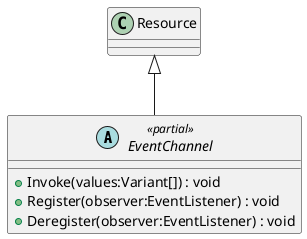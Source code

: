 @startuml
abstract class EventChannel <<partial>> {
    + Invoke(values:Variant[]) : void
    + Register(observer:EventListener) : void
    + Deregister(observer:EventListener) : void
}
Resource <|-- EventChannel
@enduml
